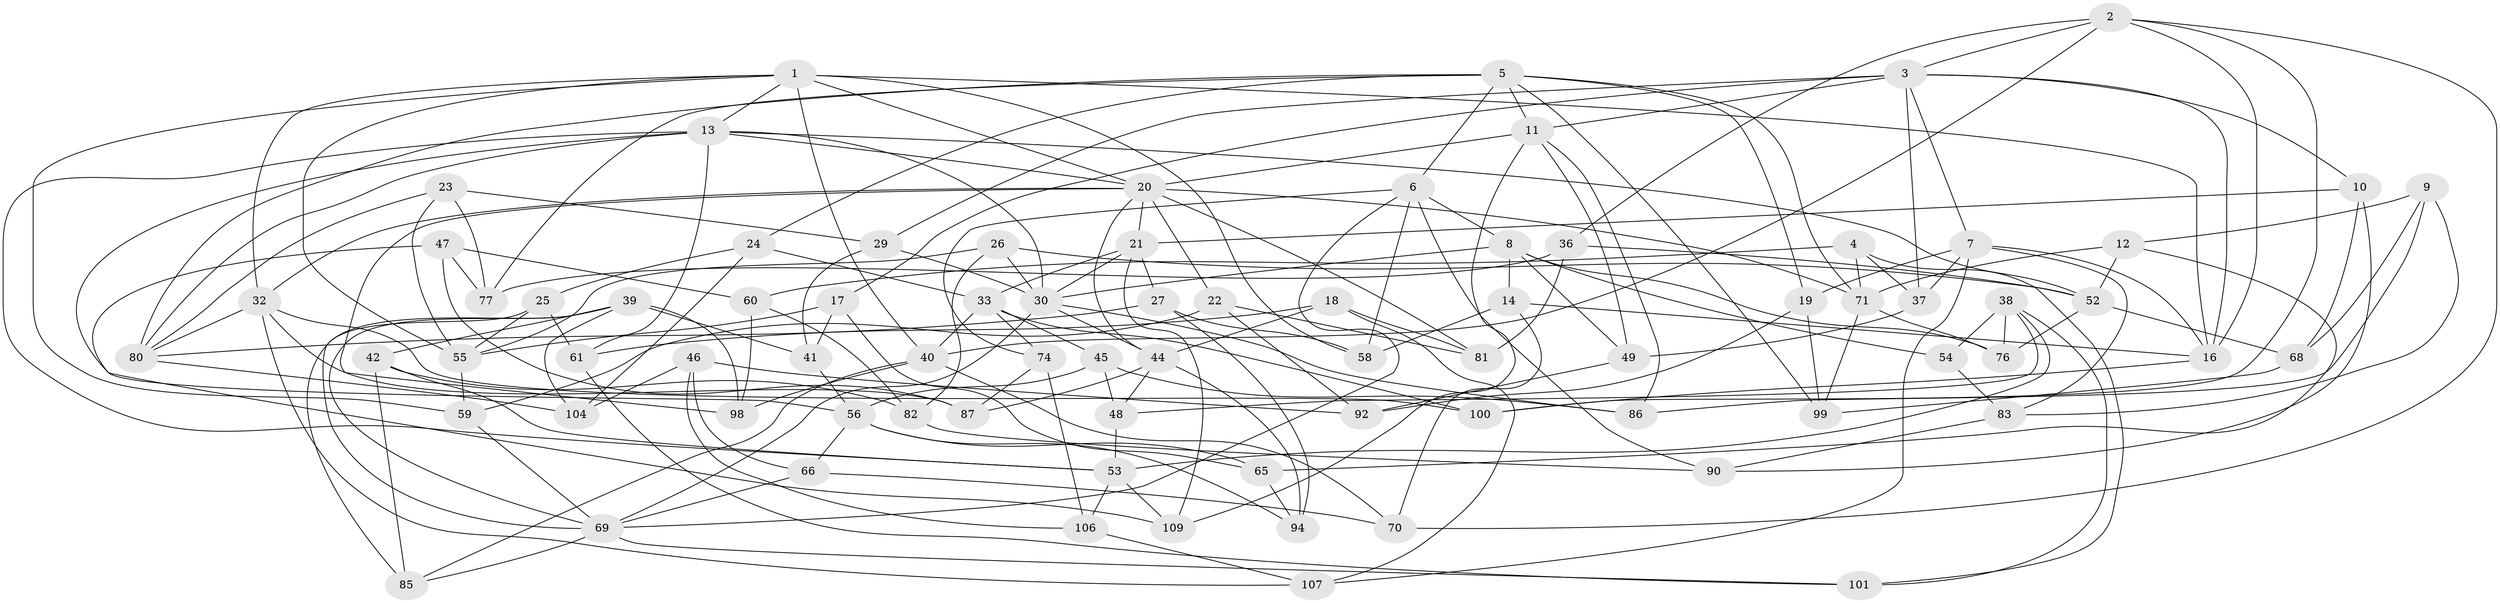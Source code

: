 // original degree distribution, {4: 1.0}
// Generated by graph-tools (version 1.1) at 2025/20/03/04/25 18:20:59]
// undirected, 79 vertices, 191 edges
graph export_dot {
graph [start="1"]
  node [color=gray90,style=filled];
  1 [super="+15"];
  2 [super="+89"];
  3 [super="+31+112"];
  4;
  5 [super="+79+50"];
  6 [super="+111"];
  7 [super="+78"];
  8 [super="+43"];
  9;
  10;
  11 [super="+34"];
  12;
  13 [super="+63+62"];
  14;
  16 [super="+67"];
  17;
  18;
  19;
  20 [super="+113+35"];
  21 [super="+73"];
  22;
  23;
  24;
  25;
  26;
  27;
  29;
  30 [super="+102+88"];
  32 [super="+91"];
  33 [super="+72"];
  36;
  37;
  38 [super="+84"];
  39 [super="+57"];
  40 [super="+51"];
  41;
  42;
  44 [super="+97"];
  45;
  46;
  47;
  48;
  49;
  52 [super="+95"];
  53 [super="+96"];
  54;
  55 [super="+108"];
  56 [super="+75"];
  58;
  59;
  60;
  61;
  65;
  66;
  68;
  69 [super="+93+110"];
  70;
  71 [super="+103"];
  74;
  76;
  77;
  80 [super="+105"];
  81;
  82;
  83;
  85;
  86;
  87;
  90;
  92;
  94;
  98;
  99;
  100;
  101;
  104;
  106;
  107;
  109;
  1 -- 40;
  1 -- 16;
  1 -- 13;
  1 -- 20;
  1 -- 55;
  1 -- 58;
  1 -- 59;
  1 -- 32;
  2 -- 100;
  2 -- 3;
  2 -- 16;
  2 -- 36;
  2 -- 70;
  2 -- 40;
  3 -- 37;
  3 -- 11;
  3 -- 16;
  3 -- 29;
  3 -- 17;
  3 -- 10;
  3 -- 7;
  4 -- 37;
  4 -- 60;
  4 -- 101;
  4 -- 71;
  5 -- 24;
  5 -- 99;
  5 -- 19;
  5 -- 71;
  5 -- 11;
  5 -- 77;
  5 -- 80;
  5 -- 6;
  6 -- 8;
  6 -- 74;
  6 -- 69;
  6 -- 90;
  6 -- 58;
  7 -- 19;
  7 -- 107;
  7 -- 16;
  7 -- 83;
  7 -- 37;
  8 -- 76;
  8 -- 49;
  8 -- 54;
  8 -- 14;
  8 -- 30;
  9 -- 12;
  9 -- 68;
  9 -- 83;
  9 -- 86;
  10 -- 21;
  10 -- 90;
  10 -- 68;
  11 -- 109;
  11 -- 49;
  11 -- 86;
  11 -- 20;
  12 -- 65;
  12 -- 52;
  12 -- 71;
  13 -- 56;
  13 -- 53;
  13 -- 52;
  13 -- 20;
  13 -- 80;
  13 -- 61;
  13 -- 30;
  14 -- 58;
  14 -- 70;
  14 -- 16;
  16 -- 100;
  17 -- 41;
  17 -- 65;
  17 -- 55;
  18 -- 61;
  18 -- 107;
  18 -- 81;
  18 -- 44;
  19 -- 92;
  19 -- 99;
  20 -- 81;
  20 -- 44;
  20 -- 32;
  20 -- 98;
  20 -- 21;
  20 -- 22;
  20 -- 71;
  21 -- 33;
  21 -- 109;
  21 -- 27;
  21 -- 30;
  22 -- 59;
  22 -- 92;
  22 -- 81;
  23 -- 77;
  23 -- 29;
  23 -- 55;
  23 -- 80;
  24 -- 25;
  24 -- 104;
  24 -- 33;
  25 -- 55;
  25 -- 61;
  25 -- 69;
  26 -- 55;
  26 -- 82;
  26 -- 52;
  26 -- 30;
  27 -- 94;
  27 -- 58;
  27 -- 80;
  29 -- 41;
  29 -- 30;
  30 -- 86;
  30 -- 44;
  30 -- 69;
  32 -- 80;
  32 -- 107;
  32 -- 100;
  32 -- 87;
  33 -- 74;
  33 -- 40;
  33 -- 100;
  33 -- 45;
  36 -- 77;
  36 -- 81;
  36 -- 52;
  37 -- 49;
  38 -- 53;
  38 -- 54 [weight=2];
  38 -- 48;
  38 -- 76;
  38 -- 101;
  39 -- 104;
  39 -- 98;
  39 -- 41;
  39 -- 42;
  39 -- 85;
  39 -- 69;
  40 -- 85;
  40 -- 70;
  40 -- 98;
  41 -- 56;
  42 -- 82;
  42 -- 85;
  42 -- 53;
  44 -- 87;
  44 -- 48;
  44 -- 94;
  45 -- 48;
  45 -- 86;
  45 -- 56;
  46 -- 66;
  46 -- 92;
  46 -- 104;
  46 -- 106;
  47 -- 77;
  47 -- 60;
  47 -- 87;
  47 -- 109;
  48 -- 53;
  49 -- 92;
  52 -- 76;
  52 -- 68;
  53 -- 109;
  53 -- 106;
  54 -- 83;
  55 -- 59;
  56 -- 94;
  56 -- 65;
  56 -- 66;
  59 -- 69;
  60 -- 98;
  60 -- 82;
  61 -- 101;
  65 -- 94;
  66 -- 70;
  66 -- 69;
  68 -- 99;
  69 -- 85;
  69 -- 101;
  71 -- 99;
  71 -- 76;
  74 -- 106;
  74 -- 87;
  80 -- 104;
  82 -- 90;
  83 -- 90;
  106 -- 107;
}
